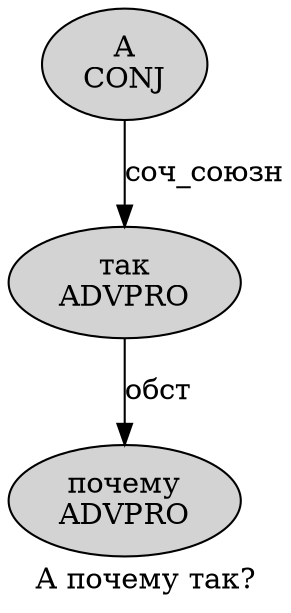 digraph SENTENCE_1566 {
	graph [label="А почему так?"]
	node [style=filled]
		0 [label="А
CONJ" color="" fillcolor=lightgray penwidth=1 shape=ellipse]
		1 [label="почему
ADVPRO" color="" fillcolor=lightgray penwidth=1 shape=ellipse]
		2 [label="так
ADVPRO" color="" fillcolor=lightgray penwidth=1 shape=ellipse]
			2 -> 1 [label="обст"]
			0 -> 2 [label="соч_союзн"]
}